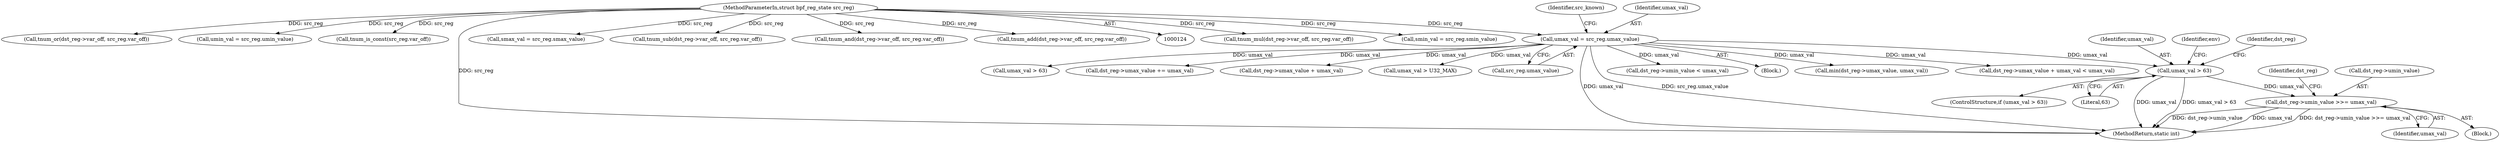digraph "0_linux_0c17d1d2c61936401f4702e1846e2c19b200f958@pointer" {
"1000744" [label="(Call,dst_reg->umin_value >>= umax_val)"];
"1000704" [label="(Call,umax_val > 63)"];
"1000178" [label="(Call,umax_val = src_reg.umax_value)"];
"1000128" [label="(MethodParameterIn,struct bpf_reg_state src_reg)"];
"1000367" [label="(Call,tnum_mul(dst_reg->var_off, src_reg.var_off))"];
"1000704" [label="(Call,umax_val > 63)"];
"1000322" [label="(Call,dst_reg->umin_value < umax_val)"];
"1000744" [label="(Call,dst_reg->umin_value >>= umax_val)"];
"1000129" [label="(Block,)"];
"1000705" [label="(Identifier,umax_val)"];
"1000494" [label="(Call,min(dst_reg->umax_value, umax_val))"];
"1000243" [label="(Call,dst_reg->umax_value + umax_val < umax_val)"];
"1000163" [label="(Call,smin_val = src_reg.smin_value)"];
"1000636" [label="(Call,umax_val > 63)"];
"1000563" [label="(Call,tnum_or(dst_reg->var_off, src_reg.var_off))"];
"1000268" [label="(Call,dst_reg->umax_value += umax_val)"];
"1000748" [label="(Identifier,umax_val)"];
"1000244" [label="(Call,dst_reg->umax_value + umax_val)"];
"1000751" [label="(Identifier,dst_reg)"];
"1000392" [label="(Call,umax_val > U32_MAX)"];
"1000706" [label="(Literal,63)"];
"1000180" [label="(Call,src_reg.umax_value)"];
"1000173" [label="(Call,umin_val = src_reg.umin_value)"];
"1000709" [label="(Identifier,env)"];
"1000185" [label="(Call,tnum_is_const(src_reg.var_off))"];
"1000771" [label="(MethodReturn,static int)"];
"1000168" [label="(Call,smax_val = src_reg.smax_value)"];
"1000354" [label="(Call,tnum_sub(dst_reg->var_off, src_reg.var_off))"];
"1000128" [label="(MethodParameterIn,struct bpf_reg_state src_reg)"];
"1000474" [label="(Call,tnum_and(dst_reg->var_off, src_reg.var_off))"];
"1000703" [label="(ControlStructure,if (umax_val > 63))"];
"1000184" [label="(Identifier,src_known)"];
"1000717" [label="(Identifier,dst_reg)"];
"1000178" [label="(Call,umax_val = src_reg.umax_value)"];
"1000197" [label="(Block,)"];
"1000179" [label="(Identifier,umax_val)"];
"1000277" [label="(Call,tnum_add(dst_reg->var_off, src_reg.var_off))"];
"1000745" [label="(Call,dst_reg->umin_value)"];
"1000744" -> "1000197"  [label="AST: "];
"1000744" -> "1000748"  [label="CFG: "];
"1000745" -> "1000744"  [label="AST: "];
"1000748" -> "1000744"  [label="AST: "];
"1000751" -> "1000744"  [label="CFG: "];
"1000744" -> "1000771"  [label="DDG: umax_val"];
"1000744" -> "1000771"  [label="DDG: dst_reg->umin_value >>= umax_val"];
"1000744" -> "1000771"  [label="DDG: dst_reg->umin_value"];
"1000704" -> "1000744"  [label="DDG: umax_val"];
"1000704" -> "1000703"  [label="AST: "];
"1000704" -> "1000706"  [label="CFG: "];
"1000705" -> "1000704"  [label="AST: "];
"1000706" -> "1000704"  [label="AST: "];
"1000709" -> "1000704"  [label="CFG: "];
"1000717" -> "1000704"  [label="CFG: "];
"1000704" -> "1000771"  [label="DDG: umax_val"];
"1000704" -> "1000771"  [label="DDG: umax_val > 63"];
"1000178" -> "1000704"  [label="DDG: umax_val"];
"1000178" -> "1000129"  [label="AST: "];
"1000178" -> "1000180"  [label="CFG: "];
"1000179" -> "1000178"  [label="AST: "];
"1000180" -> "1000178"  [label="AST: "];
"1000184" -> "1000178"  [label="CFG: "];
"1000178" -> "1000771"  [label="DDG: umax_val"];
"1000178" -> "1000771"  [label="DDG: src_reg.umax_value"];
"1000128" -> "1000178"  [label="DDG: src_reg"];
"1000178" -> "1000243"  [label="DDG: umax_val"];
"1000178" -> "1000244"  [label="DDG: umax_val"];
"1000178" -> "1000268"  [label="DDG: umax_val"];
"1000178" -> "1000322"  [label="DDG: umax_val"];
"1000178" -> "1000392"  [label="DDG: umax_val"];
"1000178" -> "1000494"  [label="DDG: umax_val"];
"1000178" -> "1000636"  [label="DDG: umax_val"];
"1000128" -> "1000124"  [label="AST: "];
"1000128" -> "1000771"  [label="DDG: src_reg"];
"1000128" -> "1000163"  [label="DDG: src_reg"];
"1000128" -> "1000168"  [label="DDG: src_reg"];
"1000128" -> "1000173"  [label="DDG: src_reg"];
"1000128" -> "1000185"  [label="DDG: src_reg"];
"1000128" -> "1000277"  [label="DDG: src_reg"];
"1000128" -> "1000354"  [label="DDG: src_reg"];
"1000128" -> "1000367"  [label="DDG: src_reg"];
"1000128" -> "1000474"  [label="DDG: src_reg"];
"1000128" -> "1000563"  [label="DDG: src_reg"];
}
